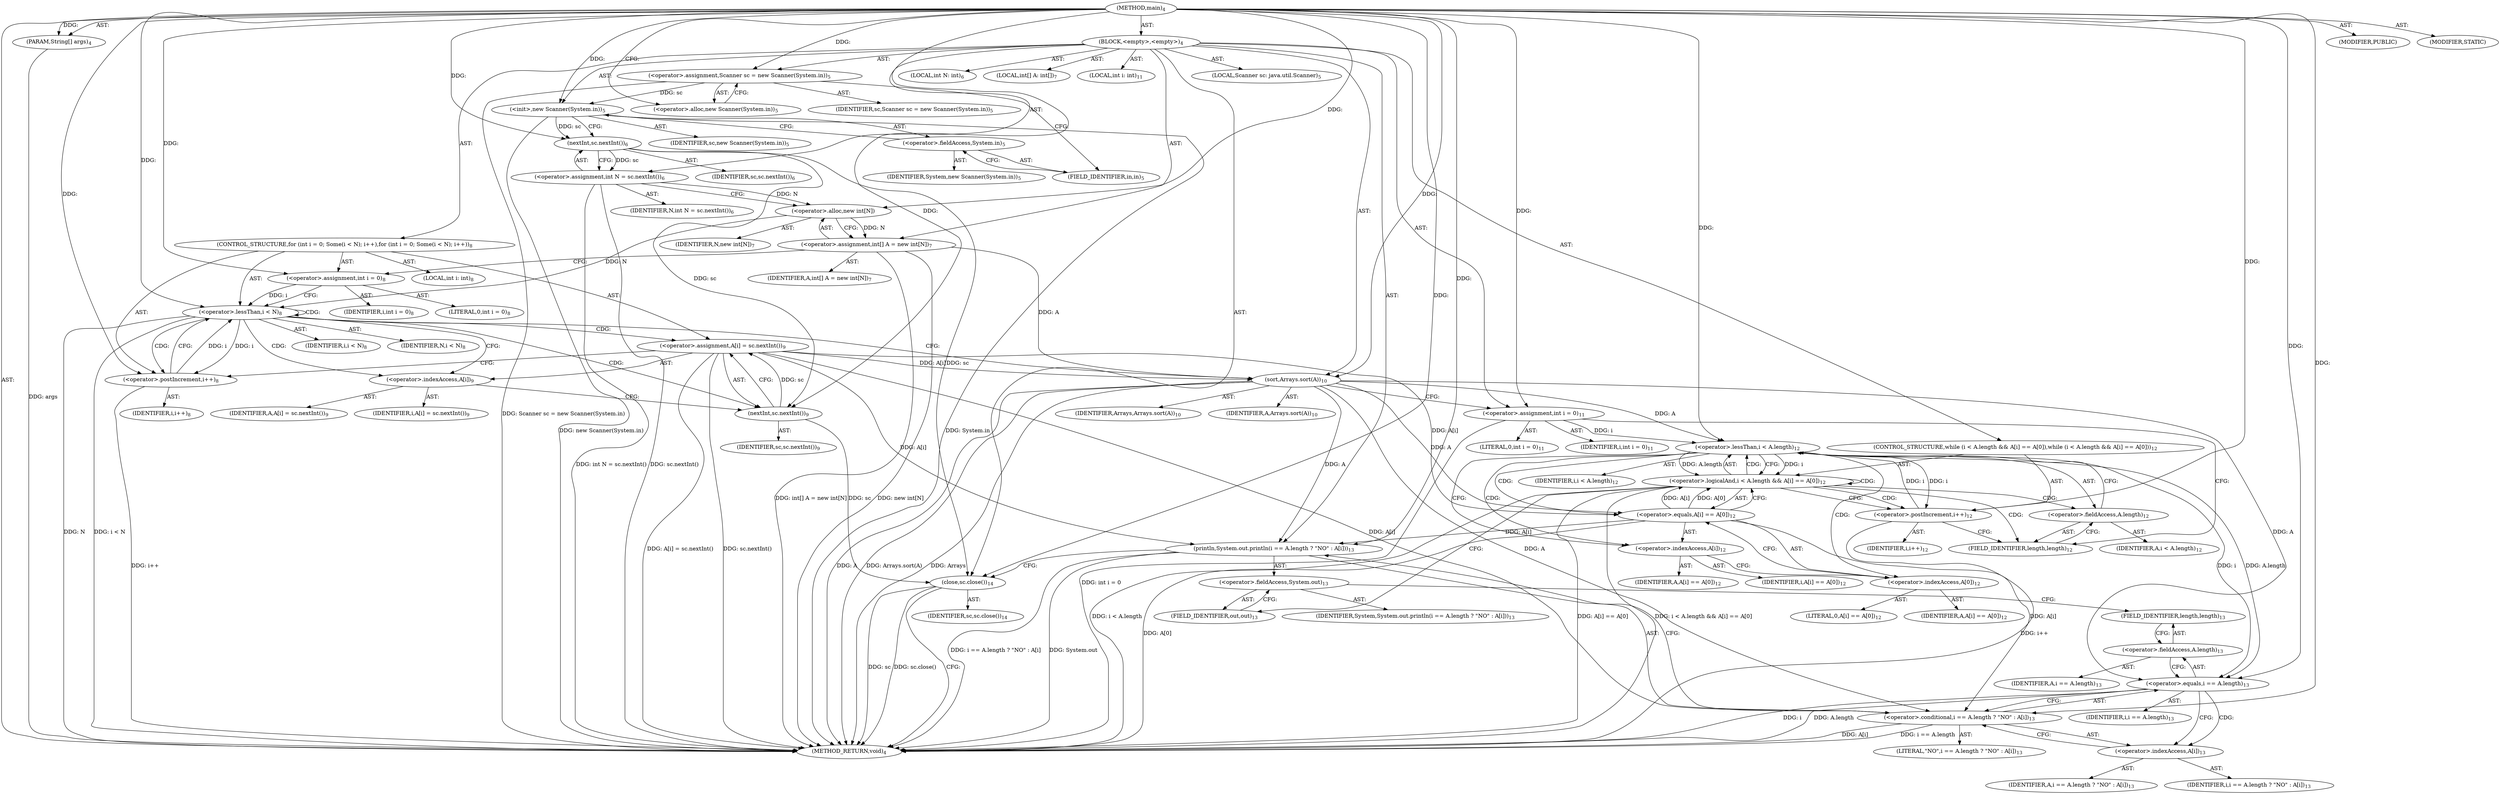 digraph "main" {  
"19" [label = <(METHOD,main)<SUB>4</SUB>> ]
"20" [label = <(PARAM,String[] args)<SUB>4</SUB>> ]
"21" [label = <(BLOCK,&lt;empty&gt;,&lt;empty&gt;)<SUB>4</SUB>> ]
"4" [label = <(LOCAL,Scanner sc: java.util.Scanner)<SUB>5</SUB>> ]
"22" [label = <(&lt;operator&gt;.assignment,Scanner sc = new Scanner(System.in))<SUB>5</SUB>> ]
"23" [label = <(IDENTIFIER,sc,Scanner sc = new Scanner(System.in))<SUB>5</SUB>> ]
"24" [label = <(&lt;operator&gt;.alloc,new Scanner(System.in))<SUB>5</SUB>> ]
"25" [label = <(&lt;init&gt;,new Scanner(System.in))<SUB>5</SUB>> ]
"3" [label = <(IDENTIFIER,sc,new Scanner(System.in))<SUB>5</SUB>> ]
"26" [label = <(&lt;operator&gt;.fieldAccess,System.in)<SUB>5</SUB>> ]
"27" [label = <(IDENTIFIER,System,new Scanner(System.in))<SUB>5</SUB>> ]
"28" [label = <(FIELD_IDENTIFIER,in,in)<SUB>5</SUB>> ]
"29" [label = <(LOCAL,int N: int)<SUB>6</SUB>> ]
"30" [label = <(&lt;operator&gt;.assignment,int N = sc.nextInt())<SUB>6</SUB>> ]
"31" [label = <(IDENTIFIER,N,int N = sc.nextInt())<SUB>6</SUB>> ]
"32" [label = <(nextInt,sc.nextInt())<SUB>6</SUB>> ]
"33" [label = <(IDENTIFIER,sc,sc.nextInt())<SUB>6</SUB>> ]
"34" [label = <(LOCAL,int[] A: int[])<SUB>7</SUB>> ]
"35" [label = <(&lt;operator&gt;.assignment,int[] A = new int[N])<SUB>7</SUB>> ]
"36" [label = <(IDENTIFIER,A,int[] A = new int[N])<SUB>7</SUB>> ]
"37" [label = <(&lt;operator&gt;.alloc,new int[N])> ]
"38" [label = <(IDENTIFIER,N,new int[N])<SUB>7</SUB>> ]
"39" [label = <(CONTROL_STRUCTURE,for (int i = 0; Some(i &lt; N); i++),for (int i = 0; Some(i &lt; N); i++))<SUB>8</SUB>> ]
"40" [label = <(LOCAL,int i: int)<SUB>8</SUB>> ]
"41" [label = <(&lt;operator&gt;.assignment,int i = 0)<SUB>8</SUB>> ]
"42" [label = <(IDENTIFIER,i,int i = 0)<SUB>8</SUB>> ]
"43" [label = <(LITERAL,0,int i = 0)<SUB>8</SUB>> ]
"44" [label = <(&lt;operator&gt;.lessThan,i &lt; N)<SUB>8</SUB>> ]
"45" [label = <(IDENTIFIER,i,i &lt; N)<SUB>8</SUB>> ]
"46" [label = <(IDENTIFIER,N,i &lt; N)<SUB>8</SUB>> ]
"47" [label = <(&lt;operator&gt;.postIncrement,i++)<SUB>8</SUB>> ]
"48" [label = <(IDENTIFIER,i,i++)<SUB>8</SUB>> ]
"49" [label = <(&lt;operator&gt;.assignment,A[i] = sc.nextInt())<SUB>9</SUB>> ]
"50" [label = <(&lt;operator&gt;.indexAccess,A[i])<SUB>9</SUB>> ]
"51" [label = <(IDENTIFIER,A,A[i] = sc.nextInt())<SUB>9</SUB>> ]
"52" [label = <(IDENTIFIER,i,A[i] = sc.nextInt())<SUB>9</SUB>> ]
"53" [label = <(nextInt,sc.nextInt())<SUB>9</SUB>> ]
"54" [label = <(IDENTIFIER,sc,sc.nextInt())<SUB>9</SUB>> ]
"55" [label = <(sort,Arrays.sort(A))<SUB>10</SUB>> ]
"56" [label = <(IDENTIFIER,Arrays,Arrays.sort(A))<SUB>10</SUB>> ]
"57" [label = <(IDENTIFIER,A,Arrays.sort(A))<SUB>10</SUB>> ]
"58" [label = <(LOCAL,int i: int)<SUB>11</SUB>> ]
"59" [label = <(&lt;operator&gt;.assignment,int i = 0)<SUB>11</SUB>> ]
"60" [label = <(IDENTIFIER,i,int i = 0)<SUB>11</SUB>> ]
"61" [label = <(LITERAL,0,int i = 0)<SUB>11</SUB>> ]
"62" [label = <(CONTROL_STRUCTURE,while (i &lt; A.length &amp;&amp; A[i] == A[0]),while (i &lt; A.length &amp;&amp; A[i] == A[0]))<SUB>12</SUB>> ]
"63" [label = <(&lt;operator&gt;.logicalAnd,i &lt; A.length &amp;&amp; A[i] == A[0])<SUB>12</SUB>> ]
"64" [label = <(&lt;operator&gt;.lessThan,i &lt; A.length)<SUB>12</SUB>> ]
"65" [label = <(IDENTIFIER,i,i &lt; A.length)<SUB>12</SUB>> ]
"66" [label = <(&lt;operator&gt;.fieldAccess,A.length)<SUB>12</SUB>> ]
"67" [label = <(IDENTIFIER,A,i &lt; A.length)<SUB>12</SUB>> ]
"68" [label = <(FIELD_IDENTIFIER,length,length)<SUB>12</SUB>> ]
"69" [label = <(&lt;operator&gt;.equals,A[i] == A[0])<SUB>12</SUB>> ]
"70" [label = <(&lt;operator&gt;.indexAccess,A[i])<SUB>12</SUB>> ]
"71" [label = <(IDENTIFIER,A,A[i] == A[0])<SUB>12</SUB>> ]
"72" [label = <(IDENTIFIER,i,A[i] == A[0])<SUB>12</SUB>> ]
"73" [label = <(&lt;operator&gt;.indexAccess,A[0])<SUB>12</SUB>> ]
"74" [label = <(IDENTIFIER,A,A[i] == A[0])<SUB>12</SUB>> ]
"75" [label = <(LITERAL,0,A[i] == A[0])<SUB>12</SUB>> ]
"76" [label = <(&lt;operator&gt;.postIncrement,i++)<SUB>12</SUB>> ]
"77" [label = <(IDENTIFIER,i,i++)<SUB>12</SUB>> ]
"78" [label = <(println,System.out.println(i == A.length ? &quot;NO&quot; : A[i]))<SUB>13</SUB>> ]
"79" [label = <(&lt;operator&gt;.fieldAccess,System.out)<SUB>13</SUB>> ]
"80" [label = <(IDENTIFIER,System,System.out.println(i == A.length ? &quot;NO&quot; : A[i]))<SUB>13</SUB>> ]
"81" [label = <(FIELD_IDENTIFIER,out,out)<SUB>13</SUB>> ]
"82" [label = <(&lt;operator&gt;.conditional,i == A.length ? &quot;NO&quot; : A[i])<SUB>13</SUB>> ]
"83" [label = <(&lt;operator&gt;.equals,i == A.length)<SUB>13</SUB>> ]
"84" [label = <(IDENTIFIER,i,i == A.length)<SUB>13</SUB>> ]
"85" [label = <(&lt;operator&gt;.fieldAccess,A.length)<SUB>13</SUB>> ]
"86" [label = <(IDENTIFIER,A,i == A.length)<SUB>13</SUB>> ]
"87" [label = <(FIELD_IDENTIFIER,length,length)<SUB>13</SUB>> ]
"88" [label = <(LITERAL,&quot;NO&quot;,i == A.length ? &quot;NO&quot; : A[i])<SUB>13</SUB>> ]
"89" [label = <(&lt;operator&gt;.indexAccess,A[i])<SUB>13</SUB>> ]
"90" [label = <(IDENTIFIER,A,i == A.length ? &quot;NO&quot; : A[i])<SUB>13</SUB>> ]
"91" [label = <(IDENTIFIER,i,i == A.length ? &quot;NO&quot; : A[i])<SUB>13</SUB>> ]
"92" [label = <(close,sc.close())<SUB>14</SUB>> ]
"93" [label = <(IDENTIFIER,sc,sc.close())<SUB>14</SUB>> ]
"94" [label = <(MODIFIER,PUBLIC)> ]
"95" [label = <(MODIFIER,STATIC)> ]
"96" [label = <(METHOD_RETURN,void)<SUB>4</SUB>> ]
  "19" -> "20"  [ label = "AST: "] 
  "19" -> "21"  [ label = "AST: "] 
  "19" -> "94"  [ label = "AST: "] 
  "19" -> "95"  [ label = "AST: "] 
  "19" -> "96"  [ label = "AST: "] 
  "21" -> "4"  [ label = "AST: "] 
  "21" -> "22"  [ label = "AST: "] 
  "21" -> "25"  [ label = "AST: "] 
  "21" -> "29"  [ label = "AST: "] 
  "21" -> "30"  [ label = "AST: "] 
  "21" -> "34"  [ label = "AST: "] 
  "21" -> "35"  [ label = "AST: "] 
  "21" -> "39"  [ label = "AST: "] 
  "21" -> "55"  [ label = "AST: "] 
  "21" -> "58"  [ label = "AST: "] 
  "21" -> "59"  [ label = "AST: "] 
  "21" -> "62"  [ label = "AST: "] 
  "21" -> "78"  [ label = "AST: "] 
  "21" -> "92"  [ label = "AST: "] 
  "22" -> "23"  [ label = "AST: "] 
  "22" -> "24"  [ label = "AST: "] 
  "25" -> "3"  [ label = "AST: "] 
  "25" -> "26"  [ label = "AST: "] 
  "26" -> "27"  [ label = "AST: "] 
  "26" -> "28"  [ label = "AST: "] 
  "30" -> "31"  [ label = "AST: "] 
  "30" -> "32"  [ label = "AST: "] 
  "32" -> "33"  [ label = "AST: "] 
  "35" -> "36"  [ label = "AST: "] 
  "35" -> "37"  [ label = "AST: "] 
  "37" -> "38"  [ label = "AST: "] 
  "39" -> "40"  [ label = "AST: "] 
  "39" -> "41"  [ label = "AST: "] 
  "39" -> "44"  [ label = "AST: "] 
  "39" -> "47"  [ label = "AST: "] 
  "39" -> "49"  [ label = "AST: "] 
  "41" -> "42"  [ label = "AST: "] 
  "41" -> "43"  [ label = "AST: "] 
  "44" -> "45"  [ label = "AST: "] 
  "44" -> "46"  [ label = "AST: "] 
  "47" -> "48"  [ label = "AST: "] 
  "49" -> "50"  [ label = "AST: "] 
  "49" -> "53"  [ label = "AST: "] 
  "50" -> "51"  [ label = "AST: "] 
  "50" -> "52"  [ label = "AST: "] 
  "53" -> "54"  [ label = "AST: "] 
  "55" -> "56"  [ label = "AST: "] 
  "55" -> "57"  [ label = "AST: "] 
  "59" -> "60"  [ label = "AST: "] 
  "59" -> "61"  [ label = "AST: "] 
  "62" -> "63"  [ label = "AST: "] 
  "62" -> "76"  [ label = "AST: "] 
  "63" -> "64"  [ label = "AST: "] 
  "63" -> "69"  [ label = "AST: "] 
  "64" -> "65"  [ label = "AST: "] 
  "64" -> "66"  [ label = "AST: "] 
  "66" -> "67"  [ label = "AST: "] 
  "66" -> "68"  [ label = "AST: "] 
  "69" -> "70"  [ label = "AST: "] 
  "69" -> "73"  [ label = "AST: "] 
  "70" -> "71"  [ label = "AST: "] 
  "70" -> "72"  [ label = "AST: "] 
  "73" -> "74"  [ label = "AST: "] 
  "73" -> "75"  [ label = "AST: "] 
  "76" -> "77"  [ label = "AST: "] 
  "78" -> "79"  [ label = "AST: "] 
  "78" -> "82"  [ label = "AST: "] 
  "79" -> "80"  [ label = "AST: "] 
  "79" -> "81"  [ label = "AST: "] 
  "82" -> "83"  [ label = "AST: "] 
  "82" -> "88"  [ label = "AST: "] 
  "82" -> "89"  [ label = "AST: "] 
  "83" -> "84"  [ label = "AST: "] 
  "83" -> "85"  [ label = "AST: "] 
  "85" -> "86"  [ label = "AST: "] 
  "85" -> "87"  [ label = "AST: "] 
  "89" -> "90"  [ label = "AST: "] 
  "89" -> "91"  [ label = "AST: "] 
  "92" -> "93"  [ label = "AST: "] 
  "22" -> "28"  [ label = "CFG: "] 
  "25" -> "32"  [ label = "CFG: "] 
  "30" -> "37"  [ label = "CFG: "] 
  "35" -> "41"  [ label = "CFG: "] 
  "55" -> "59"  [ label = "CFG: "] 
  "59" -> "68"  [ label = "CFG: "] 
  "78" -> "92"  [ label = "CFG: "] 
  "92" -> "96"  [ label = "CFG: "] 
  "24" -> "22"  [ label = "CFG: "] 
  "26" -> "25"  [ label = "CFG: "] 
  "32" -> "30"  [ label = "CFG: "] 
  "37" -> "35"  [ label = "CFG: "] 
  "41" -> "44"  [ label = "CFG: "] 
  "44" -> "50"  [ label = "CFG: "] 
  "44" -> "55"  [ label = "CFG: "] 
  "47" -> "44"  [ label = "CFG: "] 
  "49" -> "47"  [ label = "CFG: "] 
  "63" -> "76"  [ label = "CFG: "] 
  "63" -> "81"  [ label = "CFG: "] 
  "76" -> "68"  [ label = "CFG: "] 
  "79" -> "87"  [ label = "CFG: "] 
  "82" -> "78"  [ label = "CFG: "] 
  "28" -> "26"  [ label = "CFG: "] 
  "50" -> "53"  [ label = "CFG: "] 
  "53" -> "49"  [ label = "CFG: "] 
  "64" -> "63"  [ label = "CFG: "] 
  "64" -> "70"  [ label = "CFG: "] 
  "69" -> "63"  [ label = "CFG: "] 
  "81" -> "79"  [ label = "CFG: "] 
  "83" -> "82"  [ label = "CFG: "] 
  "83" -> "89"  [ label = "CFG: "] 
  "89" -> "82"  [ label = "CFG: "] 
  "66" -> "64"  [ label = "CFG: "] 
  "70" -> "73"  [ label = "CFG: "] 
  "73" -> "69"  [ label = "CFG: "] 
  "85" -> "83"  [ label = "CFG: "] 
  "68" -> "66"  [ label = "CFG: "] 
  "87" -> "85"  [ label = "CFG: "] 
  "19" -> "24"  [ label = "CFG: "] 
  "20" -> "96"  [ label = "DDG: args"] 
  "22" -> "96"  [ label = "DDG: Scanner sc = new Scanner(System.in)"] 
  "25" -> "96"  [ label = "DDG: System.in"] 
  "25" -> "96"  [ label = "DDG: new Scanner(System.in)"] 
  "30" -> "96"  [ label = "DDG: sc.nextInt()"] 
  "30" -> "96"  [ label = "DDG: int N = sc.nextInt()"] 
  "35" -> "96"  [ label = "DDG: new int[N]"] 
  "35" -> "96"  [ label = "DDG: int[] A = new int[N]"] 
  "44" -> "96"  [ label = "DDG: N"] 
  "44" -> "96"  [ label = "DDG: i &lt; N"] 
  "55" -> "96"  [ label = "DDG: A"] 
  "55" -> "96"  [ label = "DDG: Arrays.sort(A)"] 
  "59" -> "96"  [ label = "DDG: int i = 0"] 
  "63" -> "96"  [ label = "DDG: i &lt; A.length"] 
  "69" -> "96"  [ label = "DDG: A[0]"] 
  "63" -> "96"  [ label = "DDG: A[i] == A[0]"] 
  "63" -> "96"  [ label = "DDG: i &lt; A.length &amp;&amp; A[i] == A[0]"] 
  "78" -> "96"  [ label = "DDG: System.out"] 
  "83" -> "96"  [ label = "DDG: i"] 
  "83" -> "96"  [ label = "DDG: A.length"] 
  "82" -> "96"  [ label = "DDG: i == A.length"] 
  "82" -> "96"  [ label = "DDG: A[i]"] 
  "78" -> "96"  [ label = "DDG: i == A.length ? &quot;NO&quot; : A[i]"] 
  "92" -> "96"  [ label = "DDG: sc"] 
  "92" -> "96"  [ label = "DDG: sc.close()"] 
  "76" -> "96"  [ label = "DDG: i++"] 
  "49" -> "96"  [ label = "DDG: sc.nextInt()"] 
  "49" -> "96"  [ label = "DDG: A[i] = sc.nextInt()"] 
  "47" -> "96"  [ label = "DDG: i++"] 
  "55" -> "96"  [ label = "DDG: Arrays"] 
  "19" -> "20"  [ label = "DDG: "] 
  "19" -> "22"  [ label = "DDG: "] 
  "32" -> "30"  [ label = "DDG: sc"] 
  "37" -> "35"  [ label = "DDG: N"] 
  "19" -> "59"  [ label = "DDG: "] 
  "22" -> "25"  [ label = "DDG: sc"] 
  "19" -> "25"  [ label = "DDG: "] 
  "19" -> "41"  [ label = "DDG: "] 
  "53" -> "49"  [ label = "DDG: sc"] 
  "19" -> "55"  [ label = "DDG: "] 
  "35" -> "55"  [ label = "DDG: A"] 
  "49" -> "55"  [ label = "DDG: A[i]"] 
  "19" -> "78"  [ label = "DDG: "] 
  "55" -> "78"  [ label = "DDG: A"] 
  "69" -> "78"  [ label = "DDG: A[i]"] 
  "49" -> "78"  [ label = "DDG: A[i]"] 
  "32" -> "92"  [ label = "DDG: sc"] 
  "53" -> "92"  [ label = "DDG: sc"] 
  "19" -> "92"  [ label = "DDG: "] 
  "25" -> "32"  [ label = "DDG: sc"] 
  "19" -> "32"  [ label = "DDG: "] 
  "30" -> "37"  [ label = "DDG: N"] 
  "19" -> "37"  [ label = "DDG: "] 
  "41" -> "44"  [ label = "DDG: i"] 
  "47" -> "44"  [ label = "DDG: i"] 
  "19" -> "44"  [ label = "DDG: "] 
  "37" -> "44"  [ label = "DDG: N"] 
  "44" -> "47"  [ label = "DDG: i"] 
  "19" -> "47"  [ label = "DDG: "] 
  "64" -> "63"  [ label = "DDG: i"] 
  "64" -> "63"  [ label = "DDG: A.length"] 
  "69" -> "63"  [ label = "DDG: A[i]"] 
  "69" -> "63"  [ label = "DDG: A[0]"] 
  "64" -> "76"  [ label = "DDG: i"] 
  "19" -> "76"  [ label = "DDG: "] 
  "19" -> "82"  [ label = "DDG: "] 
  "55" -> "82"  [ label = "DDG: A"] 
  "69" -> "82"  [ label = "DDG: A[i]"] 
  "49" -> "82"  [ label = "DDG: A[i]"] 
  "32" -> "53"  [ label = "DDG: sc"] 
  "19" -> "53"  [ label = "DDG: "] 
  "59" -> "64"  [ label = "DDG: i"] 
  "76" -> "64"  [ label = "DDG: i"] 
  "19" -> "64"  [ label = "DDG: "] 
  "55" -> "64"  [ label = "DDG: A"] 
  "55" -> "69"  [ label = "DDG: A"] 
  "49" -> "69"  [ label = "DDG: A[i]"] 
  "64" -> "83"  [ label = "DDG: i"] 
  "19" -> "83"  [ label = "DDG: "] 
  "55" -> "83"  [ label = "DDG: A"] 
  "64" -> "83"  [ label = "DDG: A.length"] 
  "44" -> "47"  [ label = "CDG: "] 
  "44" -> "49"  [ label = "CDG: "] 
  "44" -> "53"  [ label = "CDG: "] 
  "44" -> "50"  [ label = "CDG: "] 
  "44" -> "44"  [ label = "CDG: "] 
  "63" -> "68"  [ label = "CDG: "] 
  "63" -> "64"  [ label = "CDG: "] 
  "63" -> "66"  [ label = "CDG: "] 
  "63" -> "63"  [ label = "CDG: "] 
  "63" -> "76"  [ label = "CDG: "] 
  "64" -> "73"  [ label = "CDG: "] 
  "64" -> "69"  [ label = "CDG: "] 
  "64" -> "70"  [ label = "CDG: "] 
  "83" -> "89"  [ label = "CDG: "] 
}
